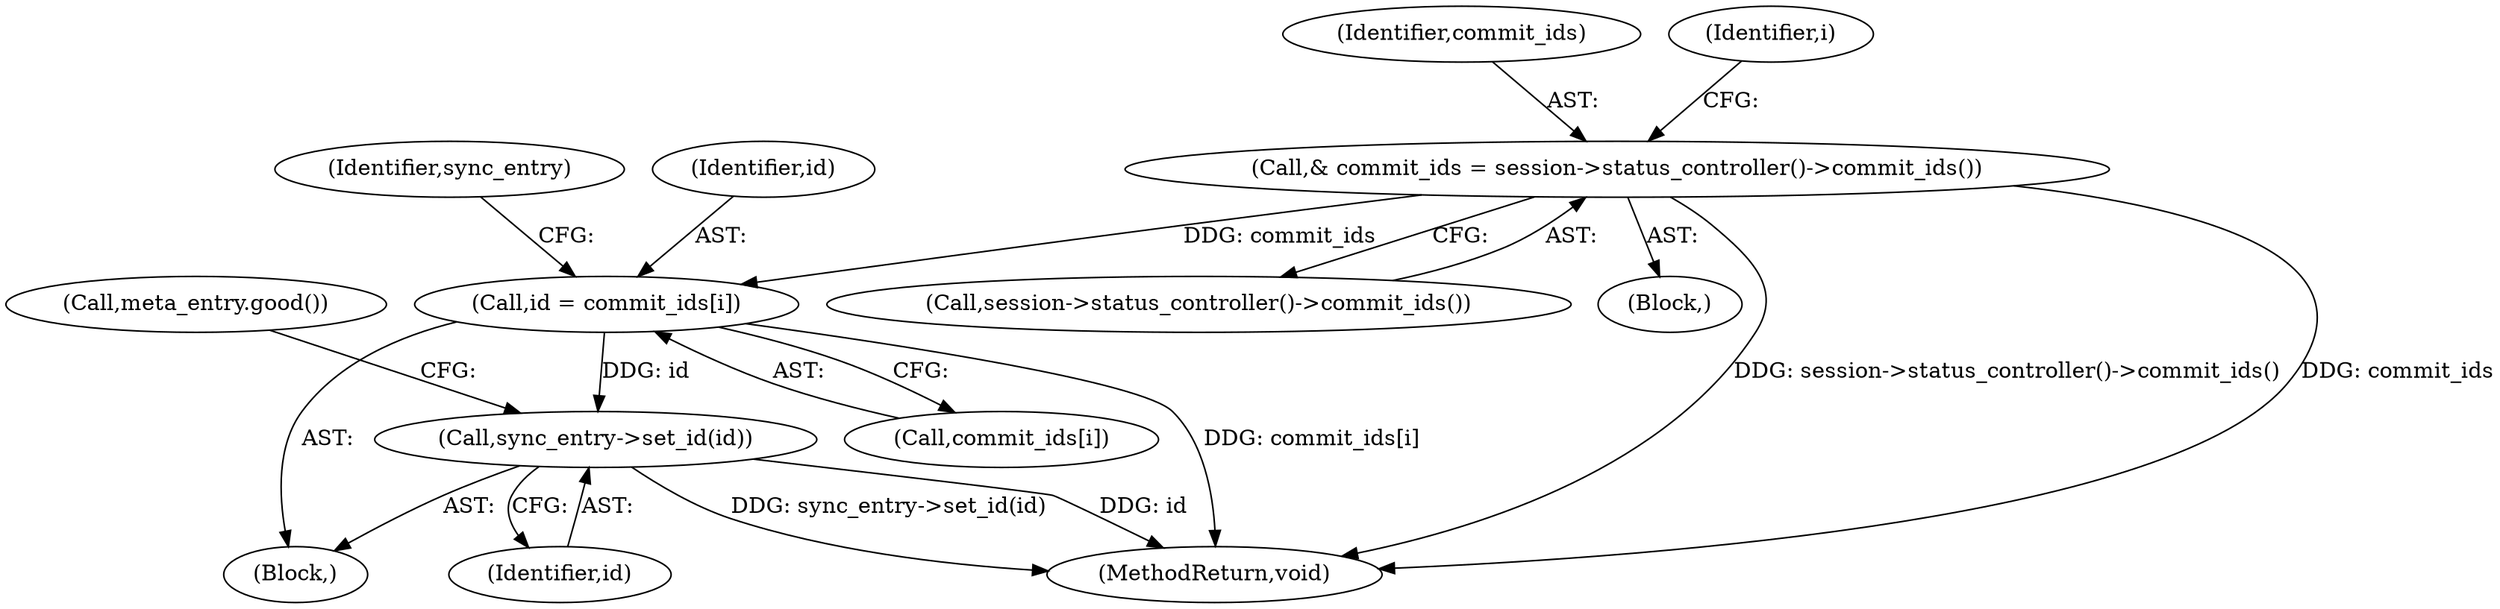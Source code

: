 digraph "0_Chrome_19190765882e272a6a2162c89acdb29110f7e3cf@array" {
"1000139" [label="(Call,id = commit_ids[i])"];
"1000124" [label="(Call,& commit_ids = session->status_controller()->commit_ids())"];
"1000150" [label="(Call,sync_entry->set_id(id))"];
"1000150" [label="(Call,sync_entry->set_id(id))"];
"1000154" [label="(Call,meta_entry.good())"];
"1000146" [label="(Identifier,sync_entry)"];
"1000349" [label="(MethodReturn,void)"];
"1000140" [label="(Identifier,id)"];
"1000125" [label="(Identifier,commit_ids)"];
"1000130" [label="(Identifier,i)"];
"1000137" [label="(Block,)"];
"1000139" [label="(Call,id = commit_ids[i])"];
"1000141" [label="(Call,commit_ids[i])"];
"1000103" [label="(Block,)"];
"1000151" [label="(Identifier,id)"];
"1000126" [label="(Call,session->status_controller()->commit_ids())"];
"1000124" [label="(Call,& commit_ids = session->status_controller()->commit_ids())"];
"1000139" -> "1000137"  [label="AST: "];
"1000139" -> "1000141"  [label="CFG: "];
"1000140" -> "1000139"  [label="AST: "];
"1000141" -> "1000139"  [label="AST: "];
"1000146" -> "1000139"  [label="CFG: "];
"1000139" -> "1000349"  [label="DDG: commit_ids[i]"];
"1000124" -> "1000139"  [label="DDG: commit_ids"];
"1000139" -> "1000150"  [label="DDG: id"];
"1000124" -> "1000103"  [label="AST: "];
"1000124" -> "1000126"  [label="CFG: "];
"1000125" -> "1000124"  [label="AST: "];
"1000126" -> "1000124"  [label="AST: "];
"1000130" -> "1000124"  [label="CFG: "];
"1000124" -> "1000349"  [label="DDG: session->status_controller()->commit_ids()"];
"1000124" -> "1000349"  [label="DDG: commit_ids"];
"1000150" -> "1000137"  [label="AST: "];
"1000150" -> "1000151"  [label="CFG: "];
"1000151" -> "1000150"  [label="AST: "];
"1000154" -> "1000150"  [label="CFG: "];
"1000150" -> "1000349"  [label="DDG: id"];
"1000150" -> "1000349"  [label="DDG: sync_entry->set_id(id)"];
}
